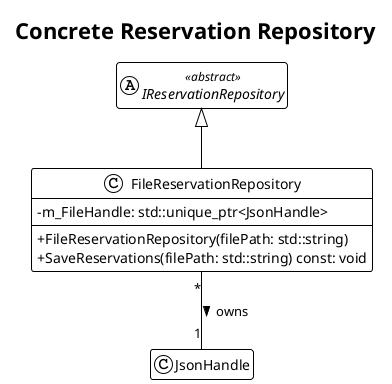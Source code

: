 @startuml
!theme plain
skinparam classAttributeIconSize 0
hide empty members
title Concrete Reservation Repository

' --- Forward declarations for context ---
abstract class IReservationRepository <<abstract>>
class JsonHandle

' --- The Concrete Repository Implementation ---
class FileReservationRepository {
  - m_FileHandle: std::unique_ptr<JsonHandle>
  --
  + FileReservationRepository(filePath: std::string)
  + SaveReservations(filePath: std::string) const: void
}

' --- Relationships ---

' Inheritance: Implements the abstract base class contract.
IReservationRepository <|-- FileReservationRepository

' Composition: Owns its file handler for persistence.
FileReservationRepository "*"-- "1" JsonHandle : owns >

@enduml